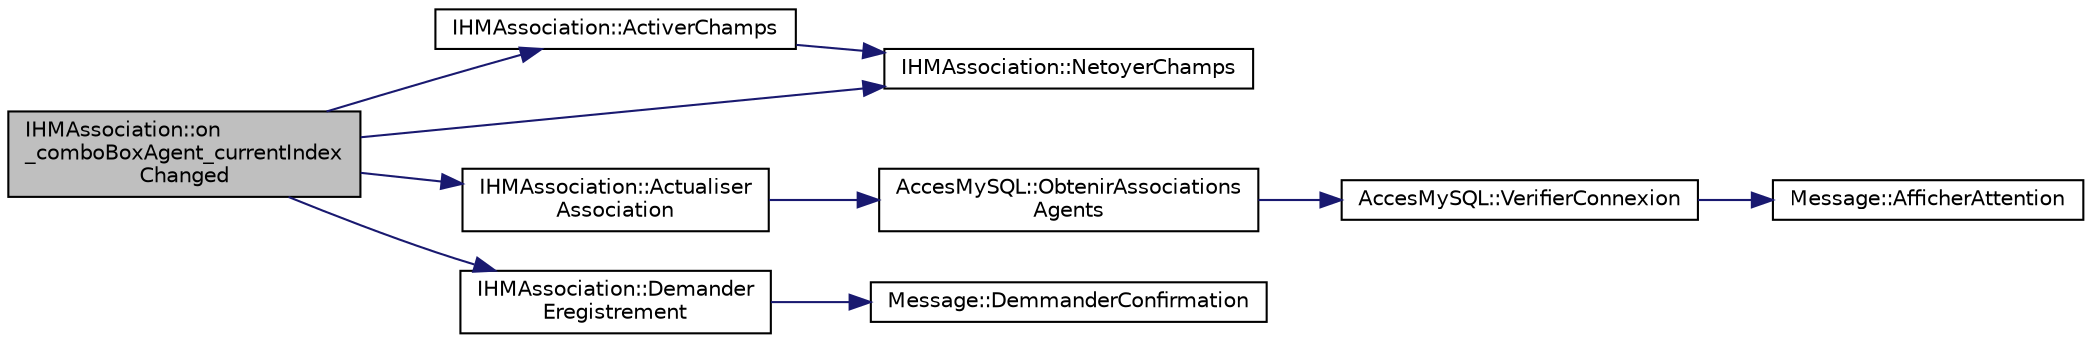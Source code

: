 digraph "IHMAssociation::on_comboBoxAgent_currentIndexChanged"
{
 // LATEX_PDF_SIZE
  edge [fontname="Helvetica",fontsize="10",labelfontname="Helvetica",labelfontsize="10"];
  node [fontname="Helvetica",fontsize="10",shape=record];
  rankdir="LR";
  Node1 [label="IHMAssociation::on\l_comboBoxAgent_currentIndex\lChanged",height=0.2,width=0.4,color="black", fillcolor="grey75", style="filled", fontcolor="black",tooltip=" "];
  Node1 -> Node2 [color="midnightblue",fontsize="10",style="solid"];
  Node2 [label="IHMAssociation::ActiverChamps",height=0.2,width=0.4,color="black", fillcolor="white", style="filled",URL="$class_i_h_m_association.html#ad052473f712dbe8d759dfdbaf0b3da45",tooltip=" "];
  Node2 -> Node3 [color="midnightblue",fontsize="10",style="solid"];
  Node3 [label="IHMAssociation::NetoyerChamps",height=0.2,width=0.4,color="black", fillcolor="white", style="filled",URL="$class_i_h_m_association.html#a56d658fb3d5fff643d32166c09cbc233",tooltip=" "];
  Node1 -> Node4 [color="midnightblue",fontsize="10",style="solid"];
  Node4 [label="IHMAssociation::Actualiser\lAssociation",height=0.2,width=0.4,color="black", fillcolor="white", style="filled",URL="$class_i_h_m_association.html#a451a40c7d7c025755b0687b17fe3cadc",tooltip=" "];
  Node4 -> Node5 [color="midnightblue",fontsize="10",style="solid"];
  Node5 [label="AccesMySQL::ObtenirAssociations\lAgents",height=0.2,width=0.4,color="black", fillcolor="white", style="filled",URL="$class_acces_my_s_q_l.html#a4f615d1a857dfbd94d843804908d6940",tooltip=" "];
  Node5 -> Node6 [color="midnightblue",fontsize="10",style="solid"];
  Node6 [label="AccesMySQL::VerifierConnexion",height=0.2,width=0.4,color="black", fillcolor="white", style="filled",URL="$class_acces_my_s_q_l.html#ae2b42d87939b253b3cccb1a69b49cc51",tooltip=" "];
  Node6 -> Node7 [color="midnightblue",fontsize="10",style="solid"];
  Node7 [label="Message::AfficherAttention",height=0.2,width=0.4,color="black", fillcolor="white", style="filled",URL="$class_message.html#ac86f47b97c03cd86df0f23a28ea8a0a9",tooltip="Message::AfficherAttention Permet d'afficher l'information passé en paramètre dans un popup avec une ..."];
  Node1 -> Node8 [color="midnightblue",fontsize="10",style="solid"];
  Node8 [label="IHMAssociation::Demander\lEregistrement",height=0.2,width=0.4,color="black", fillcolor="white", style="filled",URL="$class_i_h_m_association.html#a1831d0e045c413eaa526ddc017e628b0",tooltip=" "];
  Node8 -> Node9 [color="midnightblue",fontsize="10",style="solid"];
  Node9 [label="Message::DemmanderConfirmation",height=0.2,width=0.4,color="black", fillcolor="white", style="filled",URL="$class_message.html#a0c6e95e7b1707ed6ea924f14d5a8943f",tooltip="Message::DemmanderConfirmation."];
  Node1 -> Node3 [color="midnightblue",fontsize="10",style="solid"];
}
